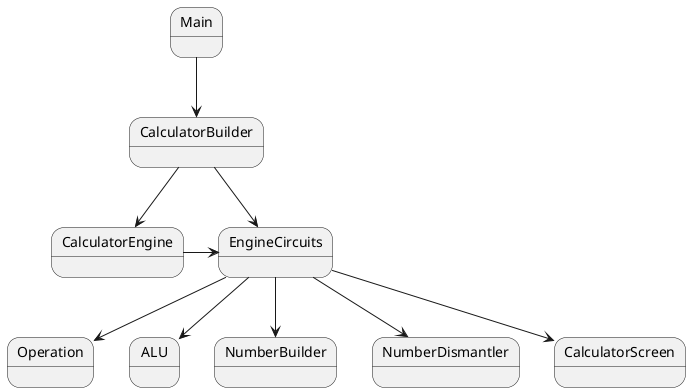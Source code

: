 @startuml
state m as "Main"
state cb as "CalculatorBuilder"
state o as "Operation"
state a as "ALU"
state nb as "NumberBuilder"
state nd as "NumberDismantler"
state s as "CalculatorScreen"
state ci as "EngineCircuits"
state e as "CalculatorEngine"

m --> cb
cb -d-> e
cb --> ci
ci --> o
ci --> a
ci --> nb
ci --> nd
ci --> s
e -r-> ci


@enduml